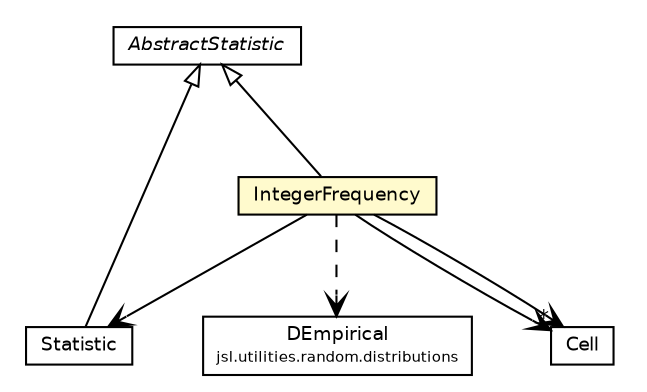 #!/usr/local/bin/dot
#
# Class diagram 
# Generated by UMLGraph version 5.4 (http://www.umlgraph.org/)
#

digraph G {
	edge [fontname="Helvetica",fontsize=10,labelfontname="Helvetica",labelfontsize=10];
	node [fontname="Helvetica",fontsize=10,shape=plaintext];
	nodesep=0.25;
	ranksep=0.5;
	// jsl.utilities.random.distributions.DEmpirical
	c103343 [label=<<table title="jsl.utilities.random.distributions.DEmpirical" border="0" cellborder="1" cellspacing="0" cellpadding="2" port="p" href="../random/distributions/DEmpirical.html">
		<tr><td><table border="0" cellspacing="0" cellpadding="1">
<tr><td align="center" balign="center"> DEmpirical </td></tr>
<tr><td align="center" balign="center"><font point-size="7.0"> jsl.utilities.random.distributions </font></td></tr>
		</table></td></tr>
		</table>>, URL="../random/distributions/DEmpirical.html", fontname="Helvetica", fontcolor="black", fontsize=9.0];
	// jsl.utilities.statistic.Statistic
	c103399 [label=<<table title="jsl.utilities.statistic.Statistic" border="0" cellborder="1" cellspacing="0" cellpadding="2" port="p" href="./Statistic.html">
		<tr><td><table border="0" cellspacing="0" cellpadding="1">
<tr><td align="center" balign="center"> Statistic </td></tr>
		</table></td></tr>
		</table>>, URL="./Statistic.html", fontname="Helvetica", fontcolor="black", fontsize=9.0];
	// jsl.utilities.statistic.IntegerFrequency
	c103403 [label=<<table title="jsl.utilities.statistic.IntegerFrequency" border="0" cellborder="1" cellspacing="0" cellpadding="2" port="p" bgcolor="lemonChiffon" href="./IntegerFrequency.html">
		<tr><td><table border="0" cellspacing="0" cellpadding="1">
<tr><td align="center" balign="center"> IntegerFrequency </td></tr>
		</table></td></tr>
		</table>>, URL="./IntegerFrequency.html", fontname="Helvetica", fontcolor="black", fontsize=9.0];
	// jsl.utilities.statistic.IntegerFrequency.Cell
	c103404 [label=<<table title="jsl.utilities.statistic.IntegerFrequency.Cell" border="0" cellborder="1" cellspacing="0" cellpadding="2" port="p" href="./IntegerFrequency.Cell.html">
		<tr><td><table border="0" cellspacing="0" cellpadding="1">
<tr><td align="center" balign="center"> Cell </td></tr>
		</table></td></tr>
		</table>>, URL="./IntegerFrequency.Cell.html", fontname="Helvetica", fontcolor="black", fontsize=9.0];
	// jsl.utilities.statistic.AbstractStatistic
	c103413 [label=<<table title="jsl.utilities.statistic.AbstractStatistic" border="0" cellborder="1" cellspacing="0" cellpadding="2" port="p" href="./AbstractStatistic.html">
		<tr><td><table border="0" cellspacing="0" cellpadding="1">
<tr><td align="center" balign="center"><font face="Helvetica-Oblique"> AbstractStatistic </font></td></tr>
		</table></td></tr>
		</table>>, URL="./AbstractStatistic.html", fontname="Helvetica", fontcolor="black", fontsize=9.0];
	//jsl.utilities.statistic.Statistic extends jsl.utilities.statistic.AbstractStatistic
	c103413:p -> c103399:p [dir=back,arrowtail=empty];
	//jsl.utilities.statistic.IntegerFrequency extends jsl.utilities.statistic.AbstractStatistic
	c103413:p -> c103403:p [dir=back,arrowtail=empty];
	// jsl.utilities.statistic.IntegerFrequency NAVASSOC jsl.utilities.statistic.IntegerFrequency.Cell
	c103403:p -> c103404:p [taillabel="", label="", headlabel="*", fontname="Helvetica", fontcolor="black", fontsize=10.0, color="black", arrowhead=open];
	// jsl.utilities.statistic.IntegerFrequency NAVASSOC jsl.utilities.statistic.Statistic
	c103403:p -> c103399:p [taillabel="", label="", headlabel="", fontname="Helvetica", fontcolor="black", fontsize=10.0, color="black", arrowhead=open];
	// jsl.utilities.statistic.IntegerFrequency NAVASSOC jsl.utilities.statistic.IntegerFrequency.Cell
	c103403:p -> c103404:p [taillabel="", label="", headlabel="", fontname="Helvetica", fontcolor="black", fontsize=10.0, color="black", arrowhead=open];
	// jsl.utilities.statistic.IntegerFrequency DEPEND jsl.utilities.random.distributions.DEmpirical
	c103403:p -> c103343:p [taillabel="", label="", headlabel="", fontname="Helvetica", fontcolor="black", fontsize=10.0, color="black", arrowhead=open, style=dashed];
}

